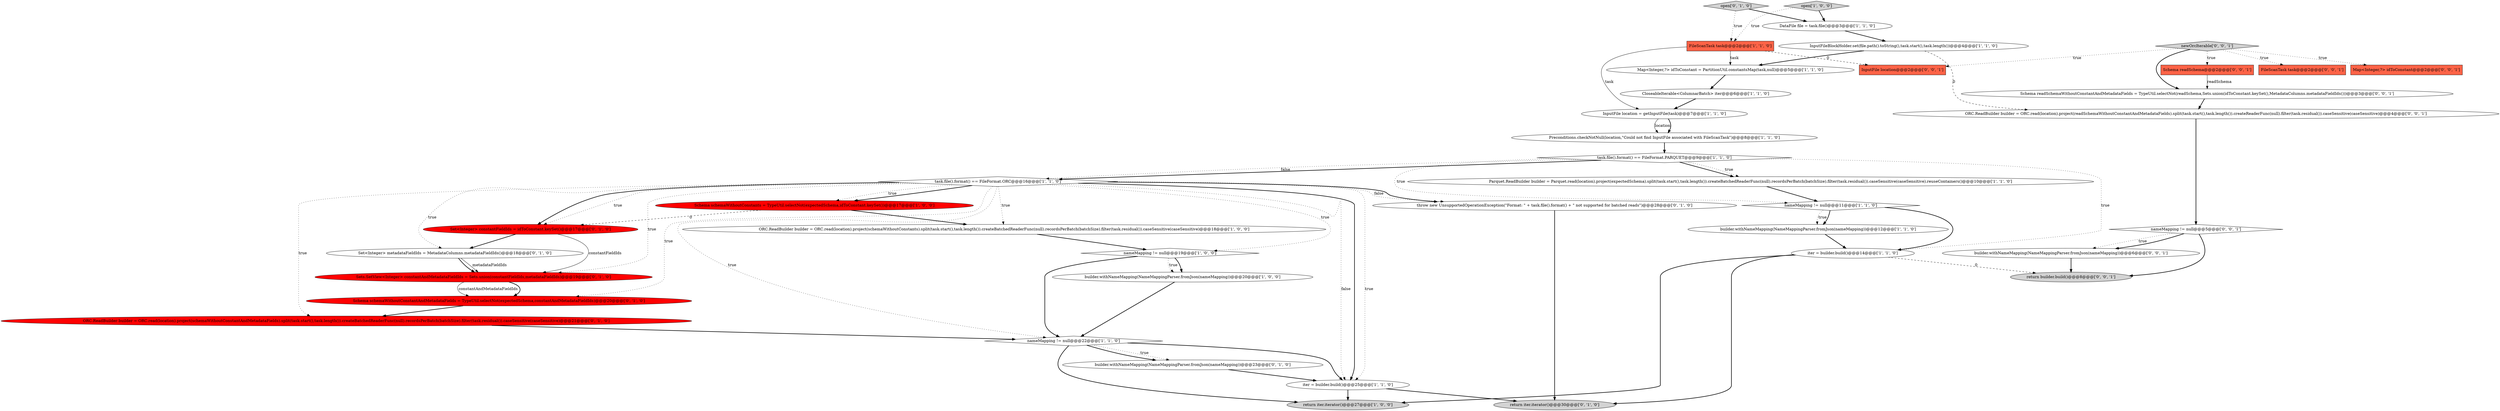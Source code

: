digraph {
7 [style = filled, label = "iter = builder.build()@@@25@@@['1', '1', '0']", fillcolor = white, shape = ellipse image = "AAA0AAABBB1BBB"];
13 [style = filled, label = "task.file().format() == FileFormat.ORC@@@16@@@['1', '1', '0']", fillcolor = white, shape = diamond image = "AAA0AAABBB1BBB"];
2 [style = filled, label = "nameMapping != null@@@22@@@['1', '1', '0']", fillcolor = white, shape = diamond image = "AAA0AAABBB1BBB"];
29 [style = filled, label = "builder.withNameMapping(NameMappingParser.fromJson(nameMapping))@@@23@@@['0', '1', '0']", fillcolor = white, shape = ellipse image = "AAA0AAABBB2BBB"];
24 [style = filled, label = "Set<Integer> metadataFieldIds = MetadataColumns.metadataFieldIds()@@@18@@@['0', '1', '0']", fillcolor = white, shape = ellipse image = "AAA0AAABBB2BBB"];
15 [style = filled, label = "builder.withNameMapping(NameMappingParser.fromJson(nameMapping))@@@20@@@['1', '0', '0']", fillcolor = white, shape = ellipse image = "AAA0AAABBB1BBB"];
0 [style = filled, label = "Parquet.ReadBuilder builder = Parquet.read(location).project(expectedSchema).split(task.start(),task.length()).createBatchedReaderFunc(null).recordsPerBatch(batchSize).filter(task.residual()).caseSensitive(caseSensitive).reuseContainers()@@@10@@@['1', '1', '0']", fillcolor = white, shape = ellipse image = "AAA0AAABBB1BBB"];
19 [style = filled, label = "FileScanTask task@@@2@@@['1', '1', '0']", fillcolor = tomato, shape = box image = "AAA0AAABBB1BBB"];
32 [style = filled, label = "nameMapping != null@@@5@@@['0', '0', '1']", fillcolor = white, shape = diamond image = "AAA0AAABBB3BBB"];
28 [style = filled, label = "ORC.ReadBuilder builder = ORC.read(location).project(schemaWithoutConstantAndMetadataFields).split(task.start(),task.length()).createBatchedReaderFunc(null).recordsPerBatch(batchSize).filter(task.residual()).caseSensitive(caseSensitive)@@@21@@@['0', '1', '0']", fillcolor = red, shape = ellipse image = "AAA1AAABBB2BBB"];
37 [style = filled, label = "Schema readSchema@@@2@@@['0', '0', '1']", fillcolor = tomato, shape = box image = "AAA0AAABBB3BBB"];
25 [style = filled, label = "Schema schemaWithoutConstantAndMetadataFields = TypeUtil.selectNot(expectedSchema,constantAndMetadataFieldIds)@@@20@@@['0', '1', '0']", fillcolor = red, shape = ellipse image = "AAA1AAABBB2BBB"];
5 [style = filled, label = "nameMapping != null@@@19@@@['1', '0', '0']", fillcolor = white, shape = diamond image = "AAA0AAABBB1BBB"];
26 [style = filled, label = "open['0', '1', '0']", fillcolor = lightgray, shape = diamond image = "AAA0AAABBB2BBB"];
18 [style = filled, label = "InputFile location = getInputFile(task)@@@7@@@['1', '1', '0']", fillcolor = white, shape = ellipse image = "AAA0AAABBB1BBB"];
30 [style = filled, label = "Schema readSchemaWithoutConstantAndMetadataFields = TypeUtil.selectNot(readSchema,Sets.union(idToConstant.keySet(),MetadataColumns.metadataFieldIds()))@@@3@@@['0', '0', '1']", fillcolor = white, shape = ellipse image = "AAA0AAABBB3BBB"];
14 [style = filled, label = "Map<Integer,?> idToConstant = PartitionUtil.constantsMap(task,null)@@@5@@@['1', '1', '0']", fillcolor = white, shape = ellipse image = "AAA0AAABBB1BBB"];
3 [style = filled, label = "task.file().format() == FileFormat.PARQUET@@@9@@@['1', '1', '0']", fillcolor = white, shape = diamond image = "AAA0AAABBB1BBB"];
35 [style = filled, label = "FileScanTask task@@@2@@@['0', '0', '1']", fillcolor = tomato, shape = box image = "AAA0AAABBB3BBB"];
16 [style = filled, label = "open['1', '0', '0']", fillcolor = lightgray, shape = diamond image = "AAA0AAABBB1BBB"];
22 [style = filled, label = "Set<Integer> constantFieldIds = idToConstant.keySet()@@@17@@@['0', '1', '0']", fillcolor = red, shape = ellipse image = "AAA1AAABBB2BBB"];
11 [style = filled, label = "InputFileBlockHolder.set(file.path().toString(),task.start(),task.length())@@@4@@@['1', '1', '0']", fillcolor = white, shape = ellipse image = "AAA0AAABBB1BBB"];
27 [style = filled, label = "return iter.iterator()@@@30@@@['0', '1', '0']", fillcolor = lightgray, shape = ellipse image = "AAA0AAABBB2BBB"];
21 [style = filled, label = "Sets.SetView<Integer> constantAndMetadataFieldIds = Sets.union(constantFieldIds,metadataFieldIds)@@@19@@@['0', '1', '0']", fillcolor = red, shape = ellipse image = "AAA1AAABBB2BBB"];
17 [style = filled, label = "Schema schemaWithoutConstants = TypeUtil.selectNot(expectedSchema,idToConstant.keySet())@@@17@@@['1', '0', '0']", fillcolor = red, shape = ellipse image = "AAA1AAABBB1BBB"];
33 [style = filled, label = "newOrcIterable['0', '0', '1']", fillcolor = lightgray, shape = diamond image = "AAA0AAABBB3BBB"];
20 [style = filled, label = "DataFile file = task.file()@@@3@@@['1', '1', '0']", fillcolor = white, shape = ellipse image = "AAA0AAABBB1BBB"];
6 [style = filled, label = "return iter.iterator()@@@27@@@['1', '0', '0']", fillcolor = lightgray, shape = ellipse image = "AAA0AAABBB1BBB"];
31 [style = filled, label = "builder.withNameMapping(NameMappingParser.fromJson(nameMapping))@@@6@@@['0', '0', '1']", fillcolor = white, shape = ellipse image = "AAA0AAABBB3BBB"];
36 [style = filled, label = "ORC.ReadBuilder builder = ORC.read(location).project(readSchemaWithoutConstantAndMetadataFields).split(task.start(),task.length()).createReaderFunc(null).filter(task.residual()).caseSensitive(caseSensitive)@@@4@@@['0', '0', '1']", fillcolor = white, shape = ellipse image = "AAA0AAABBB3BBB"];
4 [style = filled, label = "ORC.ReadBuilder builder = ORC.read(location).project(schemaWithoutConstants).split(task.start(),task.length()).createBatchedReaderFunc(null).recordsPerBatch(batchSize).filter(task.residual()).caseSensitive(caseSensitive)@@@18@@@['1', '0', '0']", fillcolor = white, shape = ellipse image = "AAA0AAABBB1BBB"];
10 [style = filled, label = "CloseableIterable<ColumnarBatch> iter@@@6@@@['1', '1', '0']", fillcolor = white, shape = ellipse image = "AAA0AAABBB1BBB"];
34 [style = filled, label = "Map<Integer,?> idToConstant@@@2@@@['0', '0', '1']", fillcolor = tomato, shape = box image = "AAA0AAABBB3BBB"];
12 [style = filled, label = "nameMapping != null@@@11@@@['1', '1', '0']", fillcolor = white, shape = diamond image = "AAA0AAABBB1BBB"];
38 [style = filled, label = "InputFile location@@@2@@@['0', '0', '1']", fillcolor = tomato, shape = box image = "AAA0AAABBB3BBB"];
8 [style = filled, label = "iter = builder.build()@@@14@@@['1', '1', '0']", fillcolor = white, shape = ellipse image = "AAA0AAABBB1BBB"];
39 [style = filled, label = "return builder.build()@@@8@@@['0', '0', '1']", fillcolor = lightgray, shape = ellipse image = "AAA0AAABBB3BBB"];
1 [style = filled, label = "builder.withNameMapping(NameMappingParser.fromJson(nameMapping))@@@12@@@['1', '1', '0']", fillcolor = white, shape = ellipse image = "AAA0AAABBB1BBB"];
9 [style = filled, label = "Preconditions.checkNotNull(location,\"Could not find InputFile associated with FileScanTask\")@@@8@@@['1', '1', '0']", fillcolor = white, shape = ellipse image = "AAA0AAABBB1BBB"];
23 [style = filled, label = "throw new UnsupportedOperationException(\"Format: \" + task.file().format() + \" not supported for batched reads\")@@@28@@@['0', '1', '0']", fillcolor = white, shape = ellipse image = "AAA0AAABBB2BBB"];
16->19 [style = dotted, label="true"];
10->18 [style = bold, label=""];
13->17 [style = dotted, label="true"];
13->24 [style = dotted, label="true"];
15->2 [style = bold, label=""];
25->28 [style = bold, label=""];
18->9 [style = solid, label="location"];
1->8 [style = bold, label=""];
13->28 [style = dotted, label="true"];
23->27 [style = bold, label=""];
13->23 [style = dotted, label="false"];
2->29 [style = dotted, label="true"];
11->14 [style = bold, label=""];
13->25 [style = dotted, label="true"];
2->6 [style = bold, label=""];
0->12 [style = bold, label=""];
37->30 [style = solid, label="readSchema"];
22->21 [style = solid, label="constantFieldIds"];
33->34 [style = dotted, label="true"];
12->1 [style = dotted, label="true"];
14->10 [style = bold, label=""];
5->15 [style = bold, label=""];
24->21 [style = solid, label="metadataFieldIds"];
36->32 [style = bold, label=""];
30->36 [style = bold, label=""];
8->6 [style = bold, label=""];
13->5 [style = dotted, label="true"];
26->19 [style = dotted, label="true"];
13->7 [style = dotted, label="true"];
21->25 [style = bold, label=""];
12->1 [style = bold, label=""];
11->36 [style = dashed, label="0"];
5->15 [style = dotted, label="true"];
3->0 [style = bold, label=""];
19->14 [style = solid, label="task"];
13->4 [style = dotted, label="true"];
13->2 [style = dotted, label="true"];
19->18 [style = solid, label="task"];
28->2 [style = bold, label=""];
13->17 [style = bold, label=""];
5->2 [style = bold, label=""];
13->7 [style = dotted, label="false"];
19->38 [style = dashed, label="0"];
33->35 [style = dotted, label="true"];
13->22 [style = dotted, label="true"];
24->21 [style = bold, label=""];
13->21 [style = dotted, label="true"];
12->8 [style = bold, label=""];
13->7 [style = bold, label=""];
3->12 [style = dotted, label="true"];
8->39 [style = dashed, label="0"];
7->6 [style = bold, label=""];
18->9 [style = bold, label=""];
13->23 [style = bold, label=""];
7->27 [style = bold, label=""];
3->13 [style = bold, label=""];
33->30 [style = bold, label=""];
9->3 [style = bold, label=""];
21->25 [style = solid, label="constantAndMetadataFieldIds"];
29->7 [style = bold, label=""];
3->0 [style = dotted, label="true"];
32->39 [style = bold, label=""];
13->22 [style = bold, label=""];
31->39 [style = bold, label=""];
22->24 [style = bold, label=""];
2->7 [style = bold, label=""];
33->38 [style = dotted, label="true"];
33->37 [style = dotted, label="true"];
2->29 [style = bold, label=""];
16->20 [style = bold, label=""];
8->27 [style = bold, label=""];
3->8 [style = dotted, label="true"];
4->5 [style = bold, label=""];
3->13 [style = dotted, label="false"];
32->31 [style = bold, label=""];
17->4 [style = bold, label=""];
32->31 [style = dotted, label="true"];
26->20 [style = bold, label=""];
20->11 [style = bold, label=""];
17->22 [style = dashed, label="0"];
}
